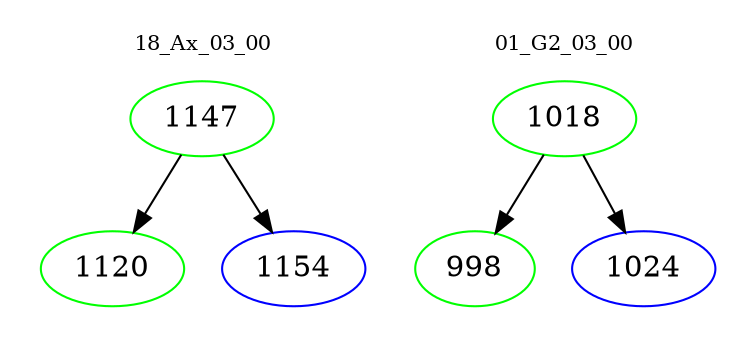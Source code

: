 digraph{
subgraph cluster_0 {
color = white
label = "18_Ax_03_00";
fontsize=10;
T0_1147 [label="1147", color="green"]
T0_1147 -> T0_1120 [color="black"]
T0_1120 [label="1120", color="green"]
T0_1147 -> T0_1154 [color="black"]
T0_1154 [label="1154", color="blue"]
}
subgraph cluster_1 {
color = white
label = "01_G2_03_00";
fontsize=10;
T1_1018 [label="1018", color="green"]
T1_1018 -> T1_998 [color="black"]
T1_998 [label="998", color="green"]
T1_1018 -> T1_1024 [color="black"]
T1_1024 [label="1024", color="blue"]
}
}
